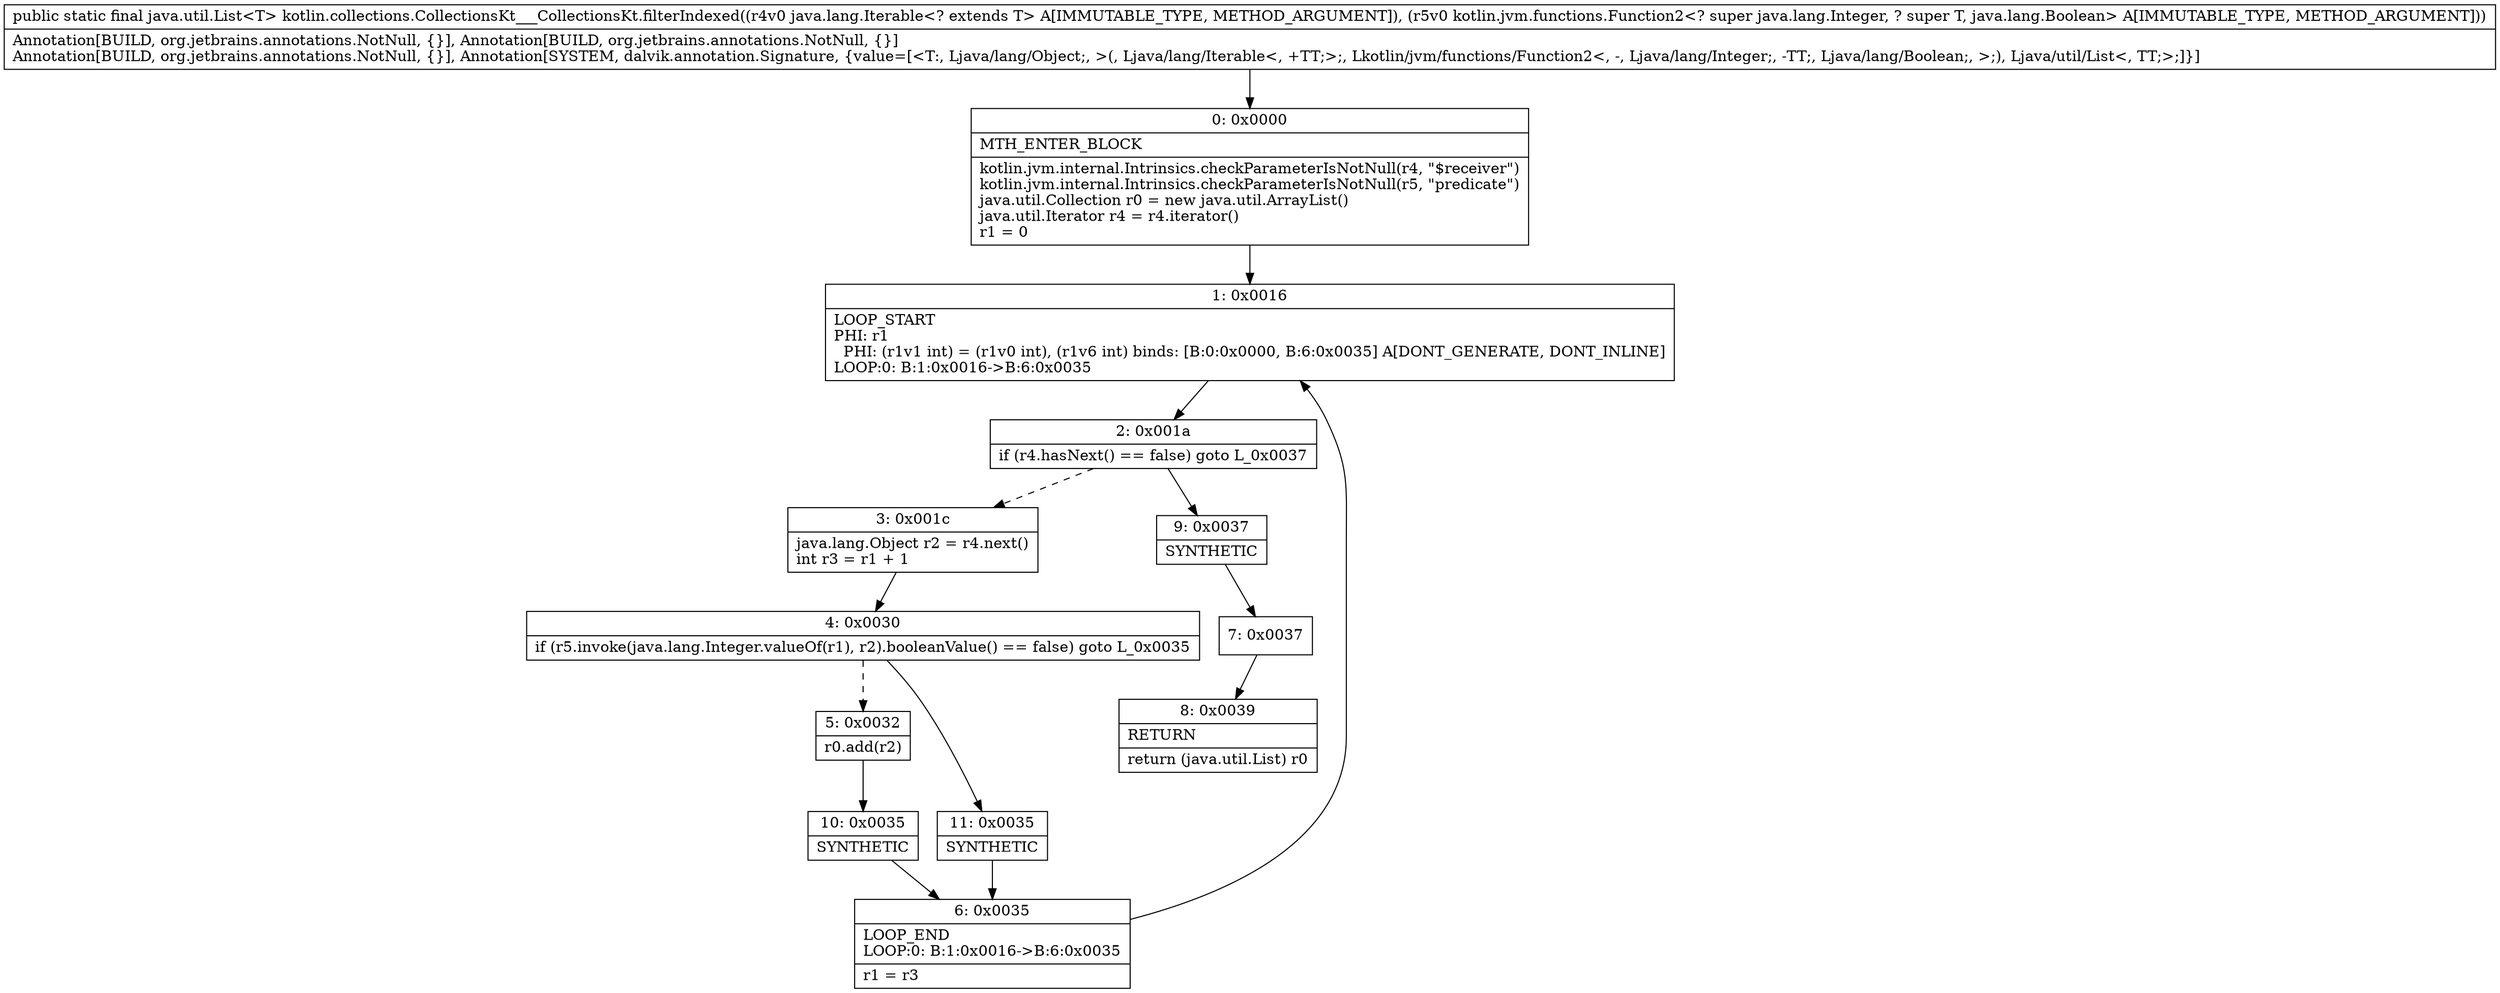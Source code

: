 digraph "CFG forkotlin.collections.CollectionsKt___CollectionsKt.filterIndexed(Ljava\/lang\/Iterable;Lkotlin\/jvm\/functions\/Function2;)Ljava\/util\/List;" {
Node_0 [shape=record,label="{0\:\ 0x0000|MTH_ENTER_BLOCK\l|kotlin.jvm.internal.Intrinsics.checkParameterIsNotNull(r4, \"$receiver\")\lkotlin.jvm.internal.Intrinsics.checkParameterIsNotNull(r5, \"predicate\")\ljava.util.Collection r0 = new java.util.ArrayList()\ljava.util.Iterator r4 = r4.iterator()\lr1 = 0\l}"];
Node_1 [shape=record,label="{1\:\ 0x0016|LOOP_START\lPHI: r1 \l  PHI: (r1v1 int) = (r1v0 int), (r1v6 int) binds: [B:0:0x0000, B:6:0x0035] A[DONT_GENERATE, DONT_INLINE]\lLOOP:0: B:1:0x0016\-\>B:6:0x0035\l}"];
Node_2 [shape=record,label="{2\:\ 0x001a|if (r4.hasNext() == false) goto L_0x0037\l}"];
Node_3 [shape=record,label="{3\:\ 0x001c|java.lang.Object r2 = r4.next()\lint r3 = r1 + 1\l}"];
Node_4 [shape=record,label="{4\:\ 0x0030|if (r5.invoke(java.lang.Integer.valueOf(r1), r2).booleanValue() == false) goto L_0x0035\l}"];
Node_5 [shape=record,label="{5\:\ 0x0032|r0.add(r2)\l}"];
Node_6 [shape=record,label="{6\:\ 0x0035|LOOP_END\lLOOP:0: B:1:0x0016\-\>B:6:0x0035\l|r1 = r3\l}"];
Node_7 [shape=record,label="{7\:\ 0x0037}"];
Node_8 [shape=record,label="{8\:\ 0x0039|RETURN\l|return (java.util.List) r0\l}"];
Node_9 [shape=record,label="{9\:\ 0x0037|SYNTHETIC\l}"];
Node_10 [shape=record,label="{10\:\ 0x0035|SYNTHETIC\l}"];
Node_11 [shape=record,label="{11\:\ 0x0035|SYNTHETIC\l}"];
MethodNode[shape=record,label="{public static final java.util.List\<T\> kotlin.collections.CollectionsKt___CollectionsKt.filterIndexed((r4v0 java.lang.Iterable\<? extends T\> A[IMMUTABLE_TYPE, METHOD_ARGUMENT]), (r5v0 kotlin.jvm.functions.Function2\<? super java.lang.Integer, ? super T, java.lang.Boolean\> A[IMMUTABLE_TYPE, METHOD_ARGUMENT]))  | Annotation[BUILD, org.jetbrains.annotations.NotNull, \{\}], Annotation[BUILD, org.jetbrains.annotations.NotNull, \{\}]\lAnnotation[BUILD, org.jetbrains.annotations.NotNull, \{\}], Annotation[SYSTEM, dalvik.annotation.Signature, \{value=[\<T:, Ljava\/lang\/Object;, \>(, Ljava\/lang\/Iterable\<, +TT;\>;, Lkotlin\/jvm\/functions\/Function2\<, \-, Ljava\/lang\/Integer;, \-TT;, Ljava\/lang\/Boolean;, \>;), Ljava\/util\/List\<, TT;\>;]\}]\l}"];
MethodNode -> Node_0;
Node_0 -> Node_1;
Node_1 -> Node_2;
Node_2 -> Node_3[style=dashed];
Node_2 -> Node_9;
Node_3 -> Node_4;
Node_4 -> Node_5[style=dashed];
Node_4 -> Node_11;
Node_5 -> Node_10;
Node_6 -> Node_1;
Node_7 -> Node_8;
Node_9 -> Node_7;
Node_10 -> Node_6;
Node_11 -> Node_6;
}

